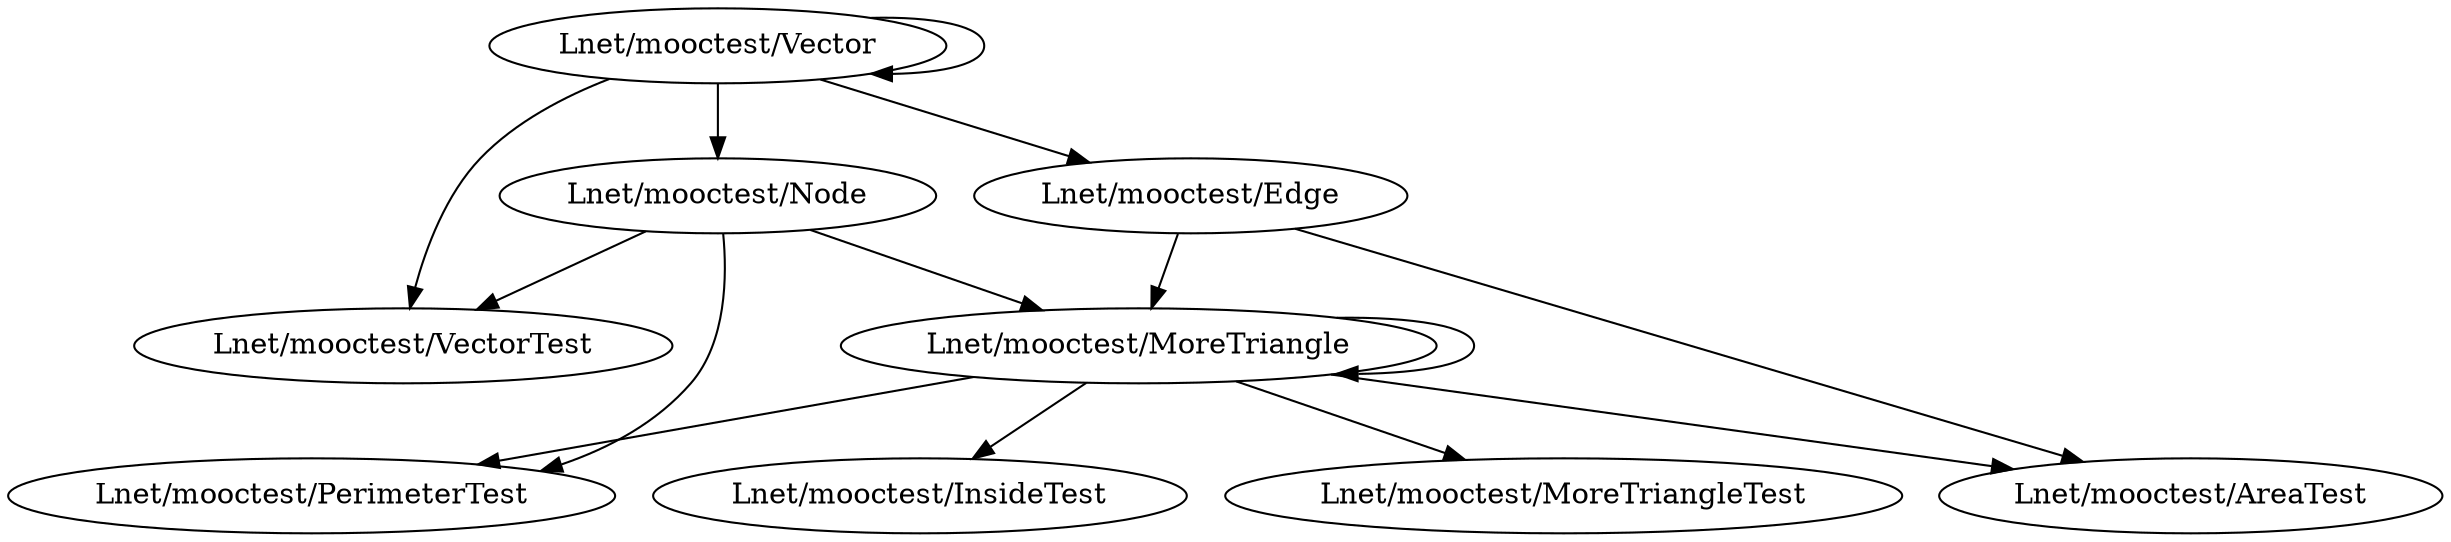 digraph MoreTriangle_class{
	"Lnet/mooctest/Vector" -> "Lnet/mooctest/Node";
	"Lnet/mooctest/MoreTriangle" -> "Lnet/mooctest/AreaTest";
	"Lnet/mooctest/MoreTriangle" -> "Lnet/mooctest/MoreTriangle";
	"Lnet/mooctest/Vector" -> "Lnet/mooctest/Vector";
	"Lnet/mooctest/Vector" -> "Lnet/mooctest/Edge";
	"Lnet/mooctest/Node" -> "Lnet/mooctest/VectorTest";
	"Lnet/mooctest/Edge" -> "Lnet/mooctest/AreaTest";
	"Lnet/mooctest/Edge" -> "Lnet/mooctest/MoreTriangle";
	"Lnet/mooctest/Node" -> "Lnet/mooctest/MoreTriangle";
	"Lnet/mooctest/MoreTriangle" -> "Lnet/mooctest/InsideTest";
	"Lnet/mooctest/MoreTriangle" -> "Lnet/mooctest/PerimeterTest";
	"Lnet/mooctest/Vector" -> "Lnet/mooctest/VectorTest";
	"Lnet/mooctest/MoreTriangle" -> "Lnet/mooctest/MoreTriangleTest";
	"Lnet/mooctest/Node" -> "Lnet/mooctest/PerimeterTest";
}
